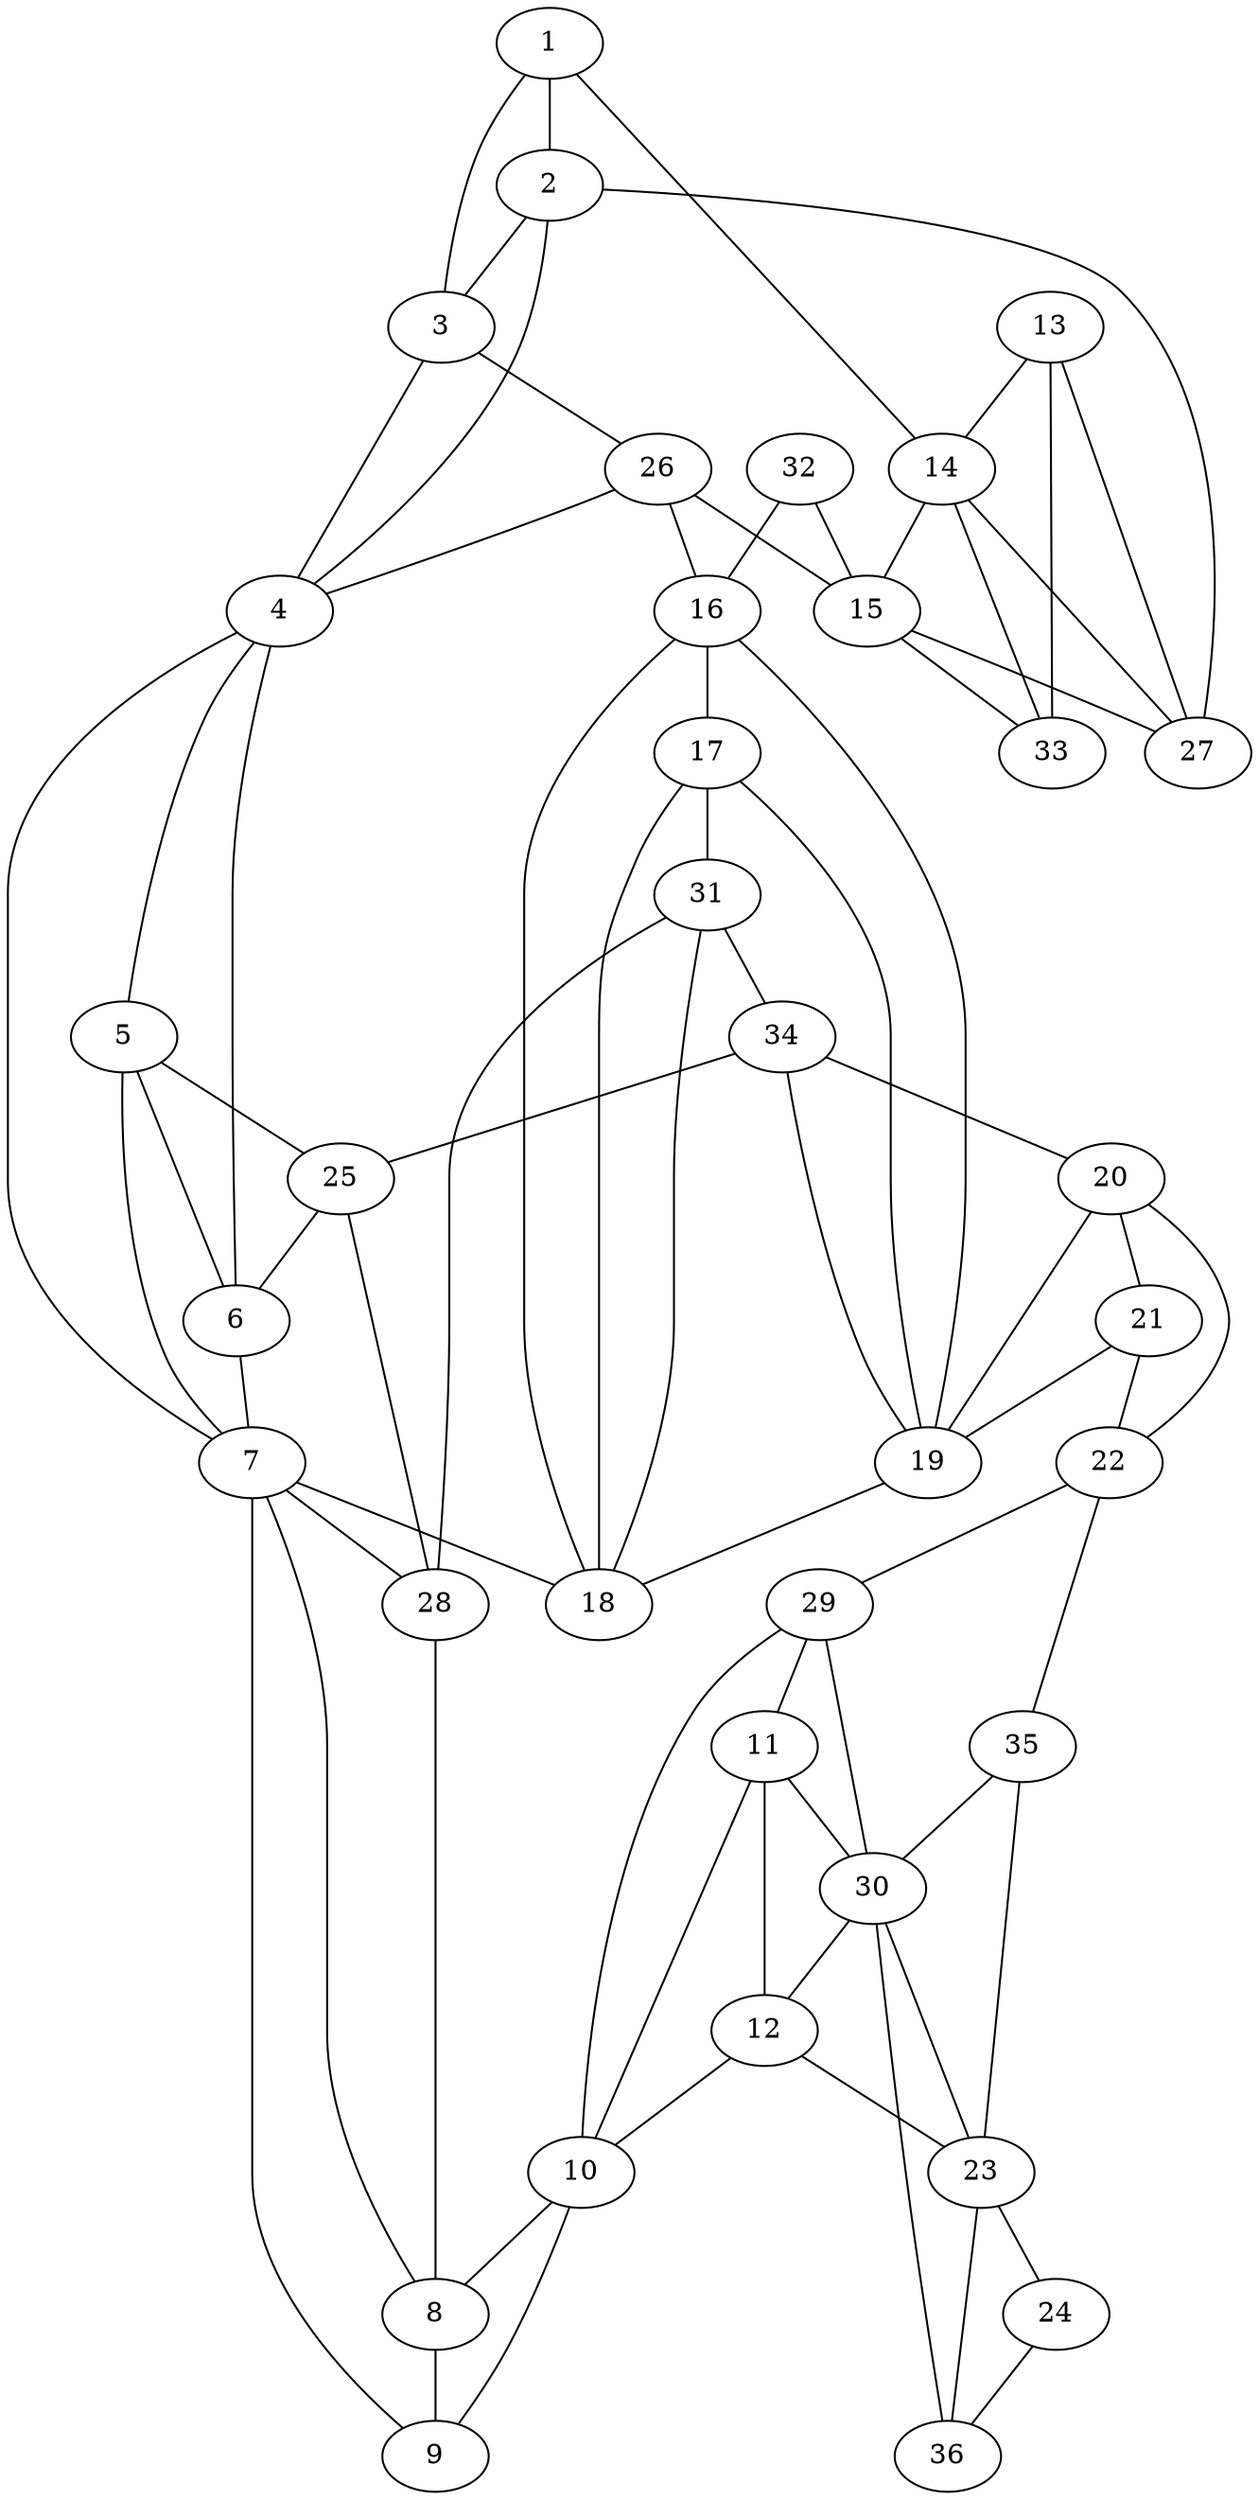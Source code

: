 graph pdb1djl {
	1	 [aaLength=12,
		sequence=vanDerWaals,
		type=0];
	2	 [aaLength=8,
		sequence=vanDerWaals,
		type=0];
	1 -- 2	 [distance0="19.61925",
		frequency=1,
		type0=1];
	3	 [aaLength=15,
		sequence=vanDerWaals,
		type=0];
	1 -- 3	 [distance0="27.69506",
		frequency=1,
		type0=2];
	14	 [aaLength=8,
		sequence=vanDerWaals,
		type=0];
	1 -- 14	 [distance0="49.28474",
		frequency=1,
		type0=3];
	2 -- 3	 [distance0="13.48289",
		distance1="0.0",
		frequency=2,
		type0=1,
		type1=5];
	4	 [aaLength=10,
		sequence=vanDerWaals,
		type=0];
	2 -- 4	 [distance0="40.02314",
		frequency=1,
		type0=3];
	3 -- 4	 [distance0="31.3371",
		frequency=1,
		type0=3];
	26	 [aaLength=6,
		sequence=vanDerWaals,
		type=1];
	3 -- 26	 [distance0="0.0",
		frequency=1,
		type0=4];
	5	 [aaLength=3,
		sequence=vanDerWaals,
		type=0];
	4 -- 5	 [distance0="14.83529",
		distance1="0.0",
		frequency=2,
		type0=1,
		type1=4];
	6	 [aaLength=5,
		sequence=vanDerWaals,
		type=0];
	4 -- 6	 [distance0="25.1941",
		frequency=1,
		type0=2];
	7	 [aaLength=6,
		sequence=vanDerWaals,
		type=0];
	4 -- 7	 [distance0="28.87645",
		frequency=1,
		type0=3];
	5 -- 6	 [distance0="15.1929",
		frequency=1,
		type0=2];
	5 -- 7	 [distance0="19.8128",
		frequency=1,
		type0=3];
	25	 [aaLength=3,
		sequence=vanDerWaals,
		type=1];
	5 -- 25	 [distance0="0.0",
		frequency=1,
		type0=4];
	6 -- 7	 [distance0="7.128271",
		distance1="0.0",
		frequency=2,
		type0=1,
		type1=5];
	18	 [aaLength=5,
		sequence=vanDerWaals,
		type=0];
	7 -- 18	 [distance0="16.75947",
		frequency=1,
		type0=2];
	28	 [aaLength=5,
		sequence=vanDerWaals,
		type=1];
	7 -- 28	 [distance0="0.0",
		frequency=1,
		type0=4];
	8	 [aaLength=5,
		sequence=vanDerWaals,
		type=0];
	8 -- 7	 [distance0="17.46419",
		frequency=1,
		type0=2];
	9	 [aaLength=6,
		sequence=vanDerWaals,
		type=0];
	8 -- 9	 [distance0="10.56391",
		distance1="0.0",
		frequency=2,
		type0=1,
		type1=5];
	9 -- 7	 [distance0="23.75592",
		frequency=1,
		type0=3];
	10	 [aaLength=5,
		sequence=vanDerWaals,
		type=0];
	10 -- 8	 [distance0="22.40377",
		frequency=1,
		type0=2];
	10 -- 9	 [distance0="18.57461",
		frequency=1,
		type0=1];
	29	 [aaLength=6,
		sequence=vanDerWaals,
		type=1];
	10 -- 29	 [distance0="0.0",
		frequency=1,
		type0=4];
	11	 [aaLength=6,
		sequence=vanDerWaals,
		type=0];
	11 -- 10	 [distance0="23.89173",
		frequency=1,
		type0=1];
	30	 [aaLength=5,
		sequence=vanDerWaals,
		type=1];
	11 -- 30	 [distance0="0.0",
		frequency=1,
		type0=4];
	12	 [aaLength=15,
		sequence=vanDerWaals,
		type=0];
	12 -- 10	 [distance0="44.3817",
		frequency=1,
		type0=2];
	12 -- 11	 [distance0="27.79416",
		frequency=1,
		type0=1];
	23	 [aaLength=6,
		sequence=vanDerWaals,
		type=0];
	12 -- 23	 [distance0="57.12417",
		frequency=1,
		type0=3];
	13	 [aaLength=12,
		sequence=vanDerWaals,
		type=0];
	13 -- 14	 [distance0="24.43447",
		frequency=1,
		type0=3];
	27	 [aaLength=6,
		sequence=vanDerWaals,
		type=1];
	13 -- 27	 [distance0="13.02094",
		frequency=1,
		type0=1];
	33	 [aaLength=6,
		sequence=vanDerWaals,
		type=1];
	13 -- 33	 [distance0="13.02094",
		distance1="0.0",
		frequency=2,
		type0=2,
		type1=4];
	15	 [aaLength=15,
		sequence=vanDerWaals,
		type=0];
	14 -- 15	 [distance0="15.66559",
		distance1="0.0",
		frequency=2,
		type0=1,
		type1=5];
	14 -- 27	 [distance0="16.71747",
		frequency=1,
		type0=2];
	14 -- 33	 [distance0="16.71747",
		frequency=1,
		type0=3];
	15 -- 27	 [distance0="16.19771",
		frequency=1,
		type0=2];
	15 -- 33	 [distance0="16.19771",
		frequency=1,
		type0=3];
	16	 [aaLength=10,
		sequence=vanDerWaals,
		type=0];
	17	 [aaLength=3,
		sequence=vanDerWaals,
		type=0];
	16 -- 17	 [distance0="14.2796",
		distance1="0.0",
		frequency=2,
		type0=1,
		type1=4];
	16 -- 18	 [distance0="19.49786",
		frequency=1,
		type0=2];
	19	 [aaLength=6,
		sequence=vanDerWaals,
		type=0];
	16 -- 19	 [distance0="24.59941",
		frequency=1,
		type0=3];
	17 -- 18	 [distance0="10.78163",
		frequency=1,
		type0=1];
	31	 [aaLength=3,
		sequence=vanDerWaals,
		type=1];
	17 -- 31	 [distance0="0.0",
		frequency=1,
		type0=4];
	19 -- 17	 [distance0="16.35193",
		frequency=1,
		type0=2];
	19 -- 18	 [distance0="10.91365",
		frequency=1,
		type0=1];
	34	 [aaLength=5,
		sequence=vanDerWaals,
		type=1];
	19 -- 34	 [distance0="0.0",
		frequency=1,
		type0=4];
	20	 [aaLength=5,
		sequence=vanDerWaals,
		type=0];
	20 -- 19	 [distance0="17.15079",
		frequency=1,
		type0=2];
	21	 [aaLength=6,
		sequence=vanDerWaals,
		type=0];
	20 -- 21	 [distance0="8.037257",
		distance1="0.0",
		frequency=2,
		type0=1,
		type1=5];
	22	 [aaLength=5,
		sequence=vanDerWaals,
		type=0];
	20 -- 22	 [distance0="23.03076",
		frequency=1,
		type0=3];
	21 -- 19	 [distance0="24.94963",
		frequency=1,
		type0=3];
	21 -- 22	 [distance0="20.88383",
		distance1="0.0",
		frequency=2,
		type0=2,
		type1=4];
	22 -- 29	 [distance0="18.80821",
		frequency=1,
		type0=1];
	35	 [aaLength=6,
		sequence=vanDerWaals,
		type=1];
	22 -- 35	 [distance0="18.80821",
		distance1="0.0",
		frequency=2,
		type0=2,
		type1=4];
	24	 [aaLength=15,
		sequence=vanDerWaals,
		type=0];
	23 -- 24	 [distance0="23.08187",
		frequency=1,
		type0=3];
	23 -- 30	 [distance0="21.80485",
		frequency=1,
		type0=1];
	36	 [aaLength=5,
		sequence=vanDerWaals,
		type=1];
	23 -- 36	 [distance0="21.80485",
		distance1="0.0",
		frequency=2,
		type0=2,
		type1=4];
	24 -- 36	 [distance0="6.55463",
		frequency=1,
		type0=2];
	25 -- 6	 [distance0="0.0",
		frequency=1,
		type0=5];
	25 -- 28	 [distance0="15.0",
		frequency=1,
		type0=2];
	26 -- 15	 [distance0="18.85115",
		frequency=1,
		type0=2];
	26 -- 4	 [distance0="0.0",
		frequency=1,
		type0=4];
	26 -- 16	 [distance0="26.83231",
		frequency=1,
		type0=3];
	27 -- 2	 [distance0="0.0",
		frequency=1,
		type0=5];
	28 -- 8	 [distance0="0.0",
		frequency=1,
		type0=4];
	29 -- 11	 [distance0="0.0",
		frequency=1,
		type0=4];
	29 -- 30	 [distance0="25.0",
		frequency=1,
		type0=3];
	30 -- 12	 [distance0="0.0",
		frequency=1,
		type0=4];
	30 -- 36	 [distance0="0.0",
		frequency=1,
		type0=1];
	31 -- 18	 [distance0="0.0",
		frequency=1,
		type0=5];
	31 -- 28	 [distance0="15.0",
		frequency=1,
		type0=2];
	31 -- 34	 [distance0="15.0",
		frequency=1,
		type0=3];
	32	 [aaLength=6,
		sequence=vanDerWaals,
		type=1];
	32 -- 15	 [distance0="18.85115",
		frequency=1,
		type0=2];
	32 -- 16	 [distance0="26.83231",
		distance1="0.0",
		frequency=2,
		type0=3,
		type1=4];
	34 -- 20	 [distance0="0.0",
		frequency=1,
		type0=4];
	34 -- 25	 [distance0="15.0",
		frequency=1,
		type0=2];
	35 -- 23	 [distance0="0.0",
		frequency=1,
		type0=4];
	35 -- 30	 [distance0="25.0",
		frequency=1,
		type0=3];
}
